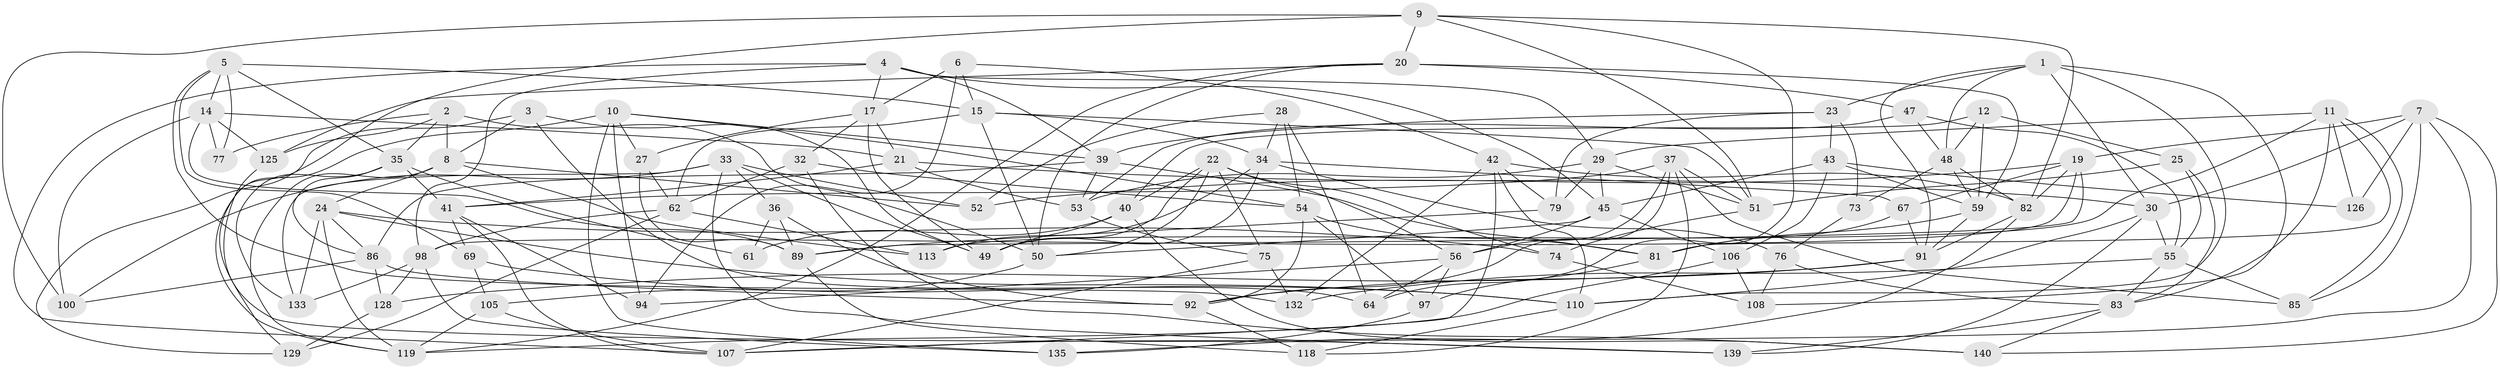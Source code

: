 // original degree distribution, {4: 1.0}
// Generated by graph-tools (version 1.1) at 2025/42/03/06/25 10:42:23]
// undirected, 89 vertices, 224 edges
graph export_dot {
graph [start="1"]
  node [color=gray90,style=filled];
  1 [super="+70"];
  2 [super="+90"];
  3;
  4 [super="+16"];
  5 [super="+65"];
  6;
  7 [super="+44"];
  8 [super="+13"];
  9 [super="+122"];
  10 [super="+127"];
  11 [super="+18"];
  12;
  14 [super="+31"];
  15 [super="+46"];
  17 [super="+26"];
  19 [super="+115"];
  20 [super="+117"];
  21 [super="+58"];
  22 [super="+136"];
  23 [super="+112"];
  24 [super="+38"];
  25;
  27;
  28;
  29 [super="+121"];
  30 [super="+120"];
  32;
  33 [super="+103"];
  34 [super="+102"];
  35 [super="+68"];
  36;
  37 [super="+57"];
  39 [super="+71"];
  40 [super="+109"];
  41 [super="+63"];
  42 [super="+99"];
  43 [super="+130"];
  45 [super="+95"];
  47;
  48 [super="+87"];
  49 [super="+80"];
  50 [super="+116"];
  51 [super="+60"];
  52;
  53 [super="+84"];
  54 [super="+114"];
  55 [super="+78"];
  56 [super="+66"];
  59 [super="+137"];
  61;
  62 [super="+72"];
  64;
  67;
  69;
  73;
  74;
  75;
  76;
  77;
  79;
  81 [super="+88"];
  82 [super="+93"];
  83 [super="+111"];
  85;
  86 [super="+104"];
  89 [super="+134"];
  91 [super="+101"];
  92 [super="+96"];
  94;
  97;
  98 [super="+123"];
  100;
  105;
  106;
  107 [super="+138"];
  108;
  110 [super="+131"];
  113;
  118;
  119 [super="+124"];
  125;
  126;
  128;
  129;
  132;
  133;
  135;
  139;
  140;
  1 -- 110;
  1 -- 108;
  1 -- 48;
  1 -- 91;
  1 -- 30;
  1 -- 23;
  2 -- 125;
  2 -- 77 [weight=2];
  2 -- 50;
  2 -- 8;
  2 -- 35;
  3 -- 129;
  3 -- 64;
  3 -- 8;
  3 -- 49;
  4 -- 107;
  4 -- 39;
  4 -- 17;
  4 -- 98;
  4 -- 45;
  4 -- 29;
  5 -- 132;
  5 -- 77;
  5 -- 69;
  5 -- 15;
  5 -- 35;
  5 -- 14;
  6 -- 94;
  6 -- 15;
  6 -- 42;
  6 -- 17;
  7 -- 107;
  7 -- 140;
  7 -- 30;
  7 -- 19;
  7 -- 85;
  7 -- 126;
  8 -- 24;
  8 -- 113;
  8 -- 52;
  8 -- 119;
  9 -- 64;
  9 -- 100;
  9 -- 20;
  9 -- 129;
  9 -- 82;
  9 -- 51;
  10 -- 27;
  10 -- 135;
  10 -- 94;
  10 -- 39;
  10 -- 119;
  10 -- 54;
  11 -- 85;
  11 -- 126;
  11 -- 113;
  11 -- 83;
  11 -- 81;
  11 -- 29;
  12 -- 25;
  12 -- 40;
  12 -- 48;
  12 -- 59;
  14 -- 77;
  14 -- 100;
  14 -- 21;
  14 -- 89;
  14 -- 125;
  15 -- 50;
  15 -- 51;
  15 -- 62;
  15 -- 34;
  17 -- 27;
  17 -- 49;
  17 -- 32;
  17 -- 21;
  19 -- 52;
  19 -- 89;
  19 -- 98;
  19 -- 67;
  19 -- 82;
  20 -- 47;
  20 -- 125;
  20 -- 119;
  20 -- 50;
  20 -- 59;
  21 -- 30;
  21 -- 53 [weight=2];
  21 -- 41;
  22 -- 40;
  22 -- 75;
  22 -- 50;
  22 -- 56;
  22 -- 49;
  22 -- 74;
  23 -- 79;
  23 -- 73 [weight=2];
  23 -- 43;
  23 -- 39;
  24 -- 133;
  24 -- 74;
  24 -- 119;
  24 -- 86;
  24 -- 110;
  25 -- 83;
  25 -- 55;
  25 -- 51;
  27 -- 89;
  27 -- 62;
  28 -- 52;
  28 -- 34;
  28 -- 54;
  28 -- 64;
  29 -- 53;
  29 -- 45;
  29 -- 79;
  29 -- 51;
  30 -- 110;
  30 -- 139;
  30 -- 55;
  32 -- 140;
  32 -- 62;
  32 -- 54;
  33 -- 139;
  33 -- 49;
  33 -- 133;
  33 -- 100;
  33 -- 36;
  33 -- 52;
  34 -- 76;
  34 -- 49;
  34 -- 113;
  34 -- 67;
  35 -- 133;
  35 -- 86;
  35 -- 61;
  35 -- 41;
  36 -- 61;
  36 -- 89;
  36 -- 92;
  37 -- 85;
  37 -- 92;
  37 -- 118;
  37 -- 56;
  37 -- 41;
  37 -- 51;
  39 -- 86;
  39 -- 53;
  39 -- 81;
  40 -- 61 [weight=2];
  40 -- 49;
  40 -- 140;
  41 -- 69;
  41 -- 107;
  41 -- 94;
  42 -- 132;
  42 -- 79;
  42 -- 107;
  42 -- 82;
  42 -- 110;
  43 -- 45;
  43 -- 126 [weight=2];
  43 -- 106;
  43 -- 59;
  45 -- 106;
  45 -- 56;
  45 -- 50;
  47 -- 53;
  47 -- 55;
  47 -- 48;
  48 -- 73;
  48 -- 59;
  48 -- 82;
  50 -- 105;
  51 -- 74;
  53 -- 75;
  54 -- 81;
  54 -- 97;
  54 -- 92;
  55 -- 85;
  55 -- 83;
  55 -- 132;
  56 -- 64;
  56 -- 94;
  56 -- 97;
  59 -- 91;
  59 -- 81;
  62 -- 98;
  62 -- 129;
  62 -- 113;
  67 -- 91;
  67 -- 81;
  69 -- 105;
  69 -- 110;
  73 -- 76;
  74 -- 108;
  75 -- 132;
  75 -- 107;
  76 -- 108;
  76 -- 83;
  79 -- 89;
  81 -- 97;
  82 -- 135;
  82 -- 91;
  83 -- 139;
  83 -- 140;
  86 -- 128;
  86 -- 100;
  86 -- 92;
  89 -- 118;
  91 -- 128;
  91 -- 92;
  92 -- 118;
  97 -- 135;
  98 -- 133;
  98 -- 128;
  98 -- 135;
  105 -- 107;
  105 -- 119;
  106 -- 108;
  106 -- 119;
  110 -- 118;
  125 -- 139;
  128 -- 129;
}
